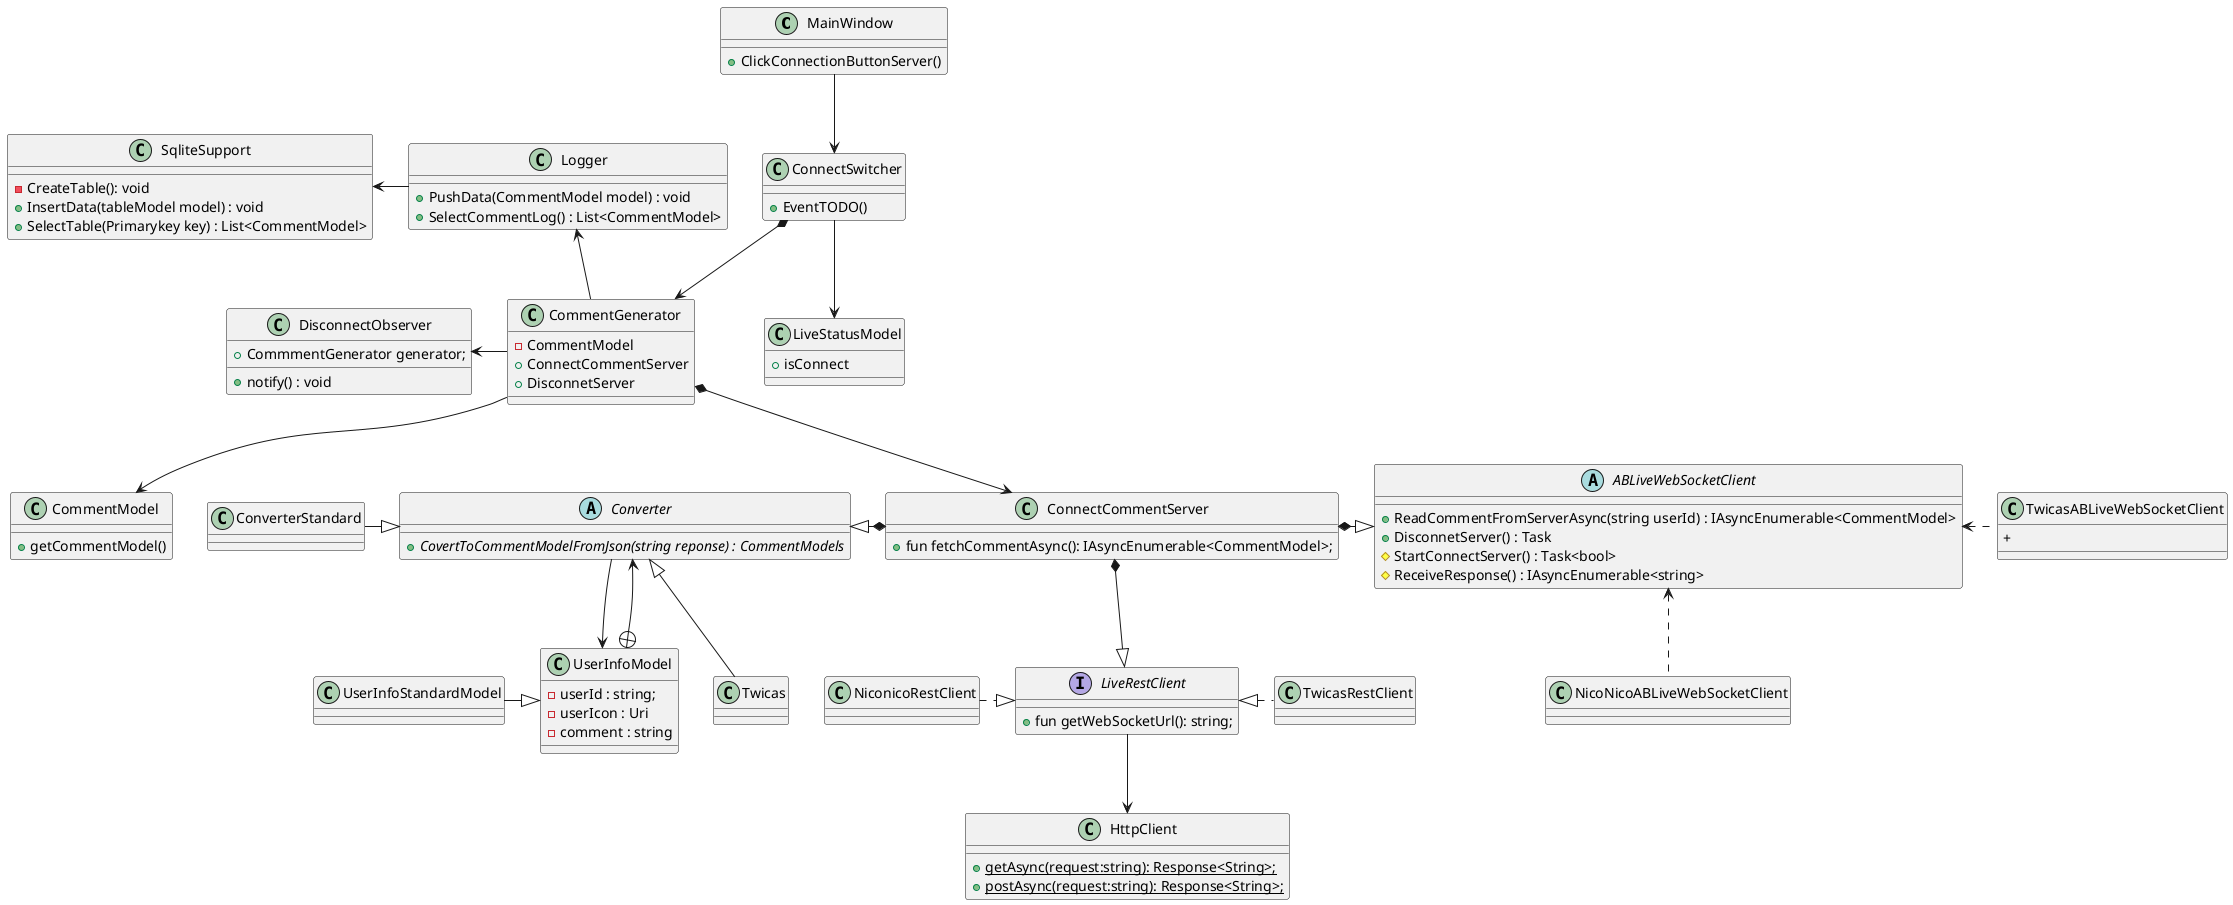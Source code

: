@startuml コメント取得クラス図


    class MainWindow{
      +  ClickConnectionButtonServer()
    }
    class LiveStatusModel{
        + isConnect
    }
    class CommentModel{
        + getCommentModel()
    }
    class CommentGenerator{
        - CommentModel
        + ConnectCommentServer  
        + DisconnetServer
    }
    class ConnectSwitcher{
        + EventTODO()
    }

    
    CommentGenerator --> CommentModel
    MainWindow --> ConnectSwitcher
    CommentGenerator *--> ConnectCommentServer
    ConnectSwitcher *--> CommentGenerator
    ConnectSwitcher --> LiveStatusModel
    abstract class ABLiveWebSocketClient{
        + ReadCommentFromServerAsync(string userId) : IAsyncEnumerable<CommentModel>
        + DisconnetServer() : Task
        # StartConnectServer() : Task<bool>
        # ReceiveResponse() : IAsyncEnumerable<string>      
    }

    class NicoNicoABLiveWebSocketClient{

    }
    class TwicasABLiveWebSocketClient{
        + 
    }

    class SqliteSupport{
        - CreateTable(): void
        + InsertData(tableModel model) : void
        + SelectTable(Primarykey key) : List<CommentModel>
    }

    class Logger{
        + PushData(CommentModel model) : void
        + SelectCommentLog() : List<CommentModel>
    }


    'Observer
    class DisconnectObserver{
        + CommmentGenerator generator;
        + notify() : void
    }
    CommentGenerator -left-> DisconnectObserver
    


    class ConnectCommentServer {
        + fun fetchCommentAsync(): IAsyncEnumerable<CommentModel>;
        
    }
    


    interface LiveRestClient{
        + fun getWebSocketUrl(): string;
    }
    class NiconicoRestClient{

    }
    class HttpClient{
        + {static} getAsync(request:string): Response<String>;
        + {static} postAsync(request:string): Response<String>;
    }

   


    abstract class Converter{
        + {abstract} CovertToCommentModelFromJson(string reponse) : CommentModels
    }
    Converter <|-- Twicas

    class UserInfoModel{
        - userId : string;
        - userIcon : Uri
        - comment : string
    }


 
    
    'コネクトコメントサーバ'
    ConnectCommentServer *--|> LiveRestClient
    ConnectCommentServer *-right-|> ABLiveWebSocketClient
    ConnectCommentServer *-left-|> Converter


    'ユーザー情報
    UserInfoModel +--> Converter
    'コンバータ
    Converter --> UserInfoModel
    'クライアント
    NicoNicoABLiveWebSocketClient .up.> ABLiveWebSocketClient
    TwicasABLiveWebSocketClient .left.> ABLiveWebSocketClient
    'ユーザー情報モデル
    UserInfoStandardModel -right-|> UserInfoModel
    'レストクライアント
    NiconicoRestClient .right.|> LiveRestClient
    TwicasRestClient   .left.|>  LiveRestClient
    LiveRestClient -down-> HttpClient

    
    ConverterStandard -right-|> Converter
    
    CommentGenerator -up-> Logger
    Logger -left-> SqliteSupport

@enduml